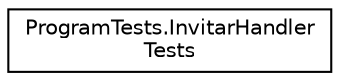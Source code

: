 digraph "Graphical Class Hierarchy"
{
 // INTERACTIVE_SVG=YES
 // LATEX_PDF_SIZE
  edge [fontname="Helvetica",fontsize="10",labelfontname="Helvetica",labelfontsize="10"];
  node [fontname="Helvetica",fontsize="10",shape=record];
  rankdir="LR";
  Node0 [label="ProgramTests.InvitarHandler\lTests",height=0.2,width=0.4,color="black", fillcolor="white", style="filled",URL="$classProgramTests_1_1InvitarHandlerTests.html",tooltip="Esta clase prueba el Handler AdminInvitarHandler."];
}
